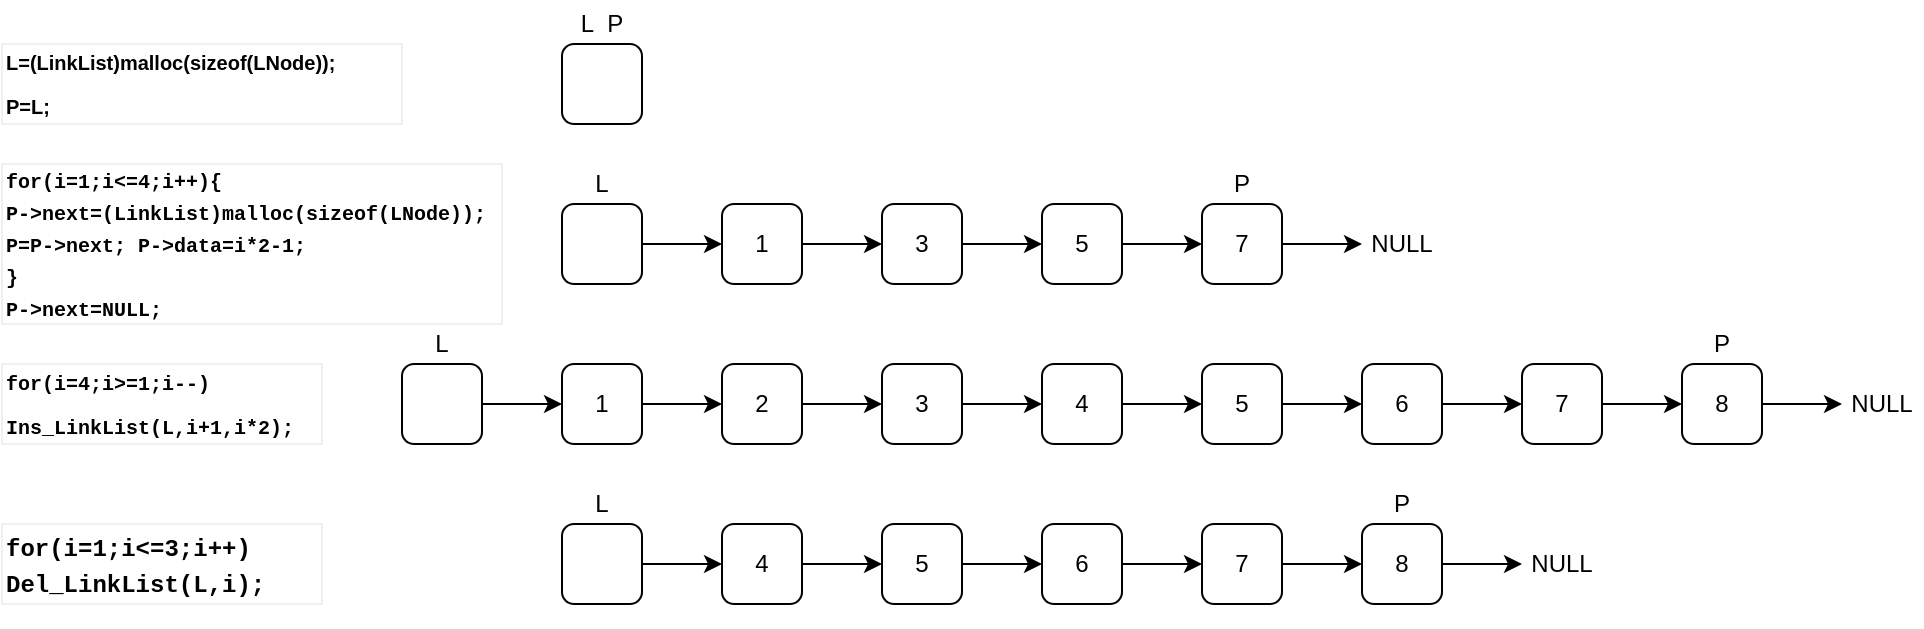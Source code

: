 <mxfile>
    <diagram id="RzM6mf8b3BBjxNKNi7D8" name="Page-1">
        <mxGraphModel dx="1202" dy="479" grid="1" gridSize="10" guides="1" tooltips="1" connect="1" arrows="1" fold="1" page="1" pageScale="1" pageWidth="827" pageHeight="1169" math="0" shadow="0">
            <root>
                <mxCell id="0"/>
                <mxCell id="1" parent="0"/>
                <mxCell id="17" style="edgeStyle=orthogonalEdgeStyle;rounded=0;orthogonalLoop=1;jettySize=auto;html=1;" edge="1" parent="1" source="4" target="7">
                    <mxGeometry relative="1" as="geometry"/>
                </mxCell>
                <mxCell id="4" value="1" style="rounded=1;whiteSpace=wrap;html=1;" vertex="1" parent="1">
                    <mxGeometry x="360" y="160" width="40" height="40" as="geometry"/>
                </mxCell>
                <mxCell id="18" style="edgeStyle=orthogonalEdgeStyle;rounded=0;orthogonalLoop=1;jettySize=auto;html=1;" edge="1" parent="1" source="7" target="9">
                    <mxGeometry relative="1" as="geometry"/>
                </mxCell>
                <mxCell id="7" value="3" style="rounded=1;whiteSpace=wrap;html=1;" vertex="1" parent="1">
                    <mxGeometry x="440" y="160" width="40" height="40" as="geometry"/>
                </mxCell>
                <mxCell id="19" style="edgeStyle=orthogonalEdgeStyle;rounded=0;orthogonalLoop=1;jettySize=auto;html=1;" edge="1" parent="1" source="9" target="11">
                    <mxGeometry relative="1" as="geometry"/>
                </mxCell>
                <mxCell id="9" value="5" style="rounded=1;whiteSpace=wrap;html=1;" vertex="1" parent="1">
                    <mxGeometry x="520" y="160" width="40" height="40" as="geometry"/>
                </mxCell>
                <mxCell id="23" style="edgeStyle=orthogonalEdgeStyle;rounded=0;orthogonalLoop=1;jettySize=auto;html=1;entryX=0;entryY=0.5;entryDx=0;entryDy=0;" edge="1" parent="1" source="11" target="24">
                    <mxGeometry relative="1" as="geometry">
                        <mxPoint x="840.0" y="180" as="targetPoint"/>
                    </mxGeometry>
                </mxCell>
                <mxCell id="11" value="7" style="rounded=1;whiteSpace=wrap;html=1;" vertex="1" parent="1">
                    <mxGeometry x="600" y="160" width="40" height="40" as="geometry"/>
                </mxCell>
                <mxCell id="16" style="edgeStyle=orthogonalEdgeStyle;rounded=0;orthogonalLoop=1;jettySize=auto;html=1;" edge="1" parent="1" source="13" target="4">
                    <mxGeometry relative="1" as="geometry"/>
                </mxCell>
                <mxCell id="13" value="" style="rounded=1;whiteSpace=wrap;html=1;" vertex="1" parent="1">
                    <mxGeometry x="280" y="160" width="40" height="40" as="geometry"/>
                </mxCell>
                <mxCell id="15" value="L" style="text;html=1;strokeColor=none;fillColor=none;align=center;verticalAlign=middle;whiteSpace=wrap;rounded=0;" vertex="1" parent="1">
                    <mxGeometry x="280" y="140" width="40" height="20" as="geometry"/>
                </mxCell>
                <mxCell id="24" value="NULL" style="text;html=1;strokeColor=none;fillColor=none;align=center;verticalAlign=middle;whiteSpace=wrap;rounded=0;" vertex="1" parent="1">
                    <mxGeometry x="680" y="170" width="40" height="20" as="geometry"/>
                </mxCell>
                <mxCell id="26" value="P" style="text;html=1;strokeColor=none;fillColor=none;align=center;verticalAlign=middle;whiteSpace=wrap;rounded=0;" vertex="1" parent="1">
                    <mxGeometry x="600" y="140" width="40" height="20" as="geometry"/>
                </mxCell>
                <mxCell id="27" value="" style="rounded=1;whiteSpace=wrap;html=1;" vertex="1" parent="1">
                    <mxGeometry x="280" y="80" width="40" height="40" as="geometry"/>
                </mxCell>
                <mxCell id="28" value="L&amp;nbsp; P" style="text;html=1;strokeColor=none;fillColor=none;align=center;verticalAlign=middle;whiteSpace=wrap;rounded=0;" vertex="1" parent="1">
                    <mxGeometry x="280" y="60" width="40" height="20" as="geometry"/>
                </mxCell>
                <mxCell id="29" value="&lt;font style=&quot;font-size: 10px&quot;&gt;&lt;br&gt;&lt;/font&gt;&lt;h3 class=&quot;mark_name colorDeep&quot; style=&quot;font-size: 10px&quot;&gt;&lt;strong&gt;&lt;font style=&quot;font-size: 10px&quot;&gt;L=(LinkList)malloc(sizeof(LNode));&lt;/font&gt;&lt;/strong&gt;&lt;/h3&gt;&lt;h3 class=&quot;mark_name colorDeep&quot; style=&quot;font-size: 10px&quot;&gt;&lt;strong&gt;&lt;font style=&quot;font-size: 10px&quot;&gt;P=L;&lt;/font&gt;&lt;/strong&gt;&lt;/h3&gt;&lt;font style=&quot;font-size: 10px&quot;&gt;&lt;br&gt;&lt;/font&gt;" style="text;html=1;fillColor=none;align=left;verticalAlign=middle;whiteSpace=wrap;rounded=0;strokeColor=#f0f0f0;" vertex="1" parent="1">
                    <mxGeometry y="80" width="200" height="40" as="geometry"/>
                </mxCell>
                <mxCell id="31" value="&lt;font style=&quot;font-size: 10px ; line-height: 0%&quot; face=&quot;Courier New&quot;&gt;&lt;h3 class=&quot;mark_name colorDeep&quot; style=&quot;line-height: 50%&quot;&gt;&lt;p style=&quot;text-align: justify ; font-size: 10px&quot;&gt;for(i=1;i&amp;lt;=4;i++){&lt;/p&gt;&lt;p style=&quot;text-align: justify ; font-size: 10px&quot;&gt;&lt;span style=&quot;font-size: 10px&quot;&gt;&lt;span&gt;P-&amp;gt;next=(LinkList)malloc(sizeof(LNode));&lt;/span&gt;&lt;/span&gt;&lt;/p&gt;&lt;p style=&quot;text-align: justify ; font-size: 10px&quot;&gt;&lt;span&gt;P=P-&amp;gt;next; P-&amp;gt;data=i*2-1;&lt;/span&gt;&lt;/p&gt;&lt;p style=&quot;text-align: justify ; font-size: 10px&quot;&gt;&lt;span&gt;}&lt;/span&gt;&lt;/p&gt;&lt;/h3&gt;&lt;h3 class=&quot;mark_name colorDeep&quot;&gt;&lt;span style=&quot;font-size: 10px&quot;&gt;P-&amp;gt;next=NULL;&lt;/span&gt;&lt;/h3&gt;&lt;/font&gt;" style="text;html=1;fillColor=none;align=left;verticalAlign=middle;whiteSpace=wrap;rounded=0;strokeColor=#f0f0f0;" vertex="1" parent="1">
                    <mxGeometry y="140" width="250" height="80" as="geometry"/>
                </mxCell>
                <mxCell id="32" style="edgeStyle=orthogonalEdgeStyle;rounded=0;orthogonalLoop=1;jettySize=auto;html=1;" edge="1" source="33" target="35" parent="1">
                    <mxGeometry relative="1" as="geometry"/>
                </mxCell>
                <mxCell id="33" value="1" style="rounded=1;whiteSpace=wrap;html=1;" vertex="1" parent="1">
                    <mxGeometry x="280" y="240" width="40" height="40" as="geometry"/>
                </mxCell>
                <mxCell id="34" style="edgeStyle=orthogonalEdgeStyle;rounded=0;orthogonalLoop=1;jettySize=auto;html=1;" edge="1" source="35" target="37" parent="1">
                    <mxGeometry relative="1" as="geometry"/>
                </mxCell>
                <mxCell id="35" value="2" style="rounded=1;whiteSpace=wrap;html=1;" vertex="1" parent="1">
                    <mxGeometry x="360" y="240" width="40" height="40" as="geometry"/>
                </mxCell>
                <mxCell id="49" style="edgeStyle=orthogonalEdgeStyle;rounded=0;orthogonalLoop=1;jettySize=auto;html=1;" edge="1" parent="1" source="37" target="48">
                    <mxGeometry relative="1" as="geometry"/>
                </mxCell>
                <mxCell id="37" value="3" style="rounded=1;whiteSpace=wrap;html=1;" vertex="1" parent="1">
                    <mxGeometry x="440" y="240" width="40" height="40" as="geometry"/>
                </mxCell>
                <mxCell id="38" style="edgeStyle=orthogonalEdgeStyle;rounded=0;orthogonalLoop=1;jettySize=auto;html=1;entryX=0;entryY=0.5;entryDx=0;entryDy=0;" edge="1" source="39" target="43" parent="1">
                    <mxGeometry relative="1" as="geometry">
                        <mxPoint x="1080.0" y="260" as="targetPoint"/>
                    </mxGeometry>
                </mxCell>
                <mxCell id="39" value="8" style="rounded=1;whiteSpace=wrap;html=1;" vertex="1" parent="1">
                    <mxGeometry x="840" y="240" width="40" height="40" as="geometry"/>
                </mxCell>
                <mxCell id="40" style="edgeStyle=orthogonalEdgeStyle;rounded=0;orthogonalLoop=1;jettySize=auto;html=1;" edge="1" source="41" target="33" parent="1">
                    <mxGeometry relative="1" as="geometry"/>
                </mxCell>
                <mxCell id="41" value="" style="rounded=1;whiteSpace=wrap;html=1;" vertex="1" parent="1">
                    <mxGeometry x="200" y="240" width="40" height="40" as="geometry"/>
                </mxCell>
                <mxCell id="42" value="L" style="text;html=1;strokeColor=none;fillColor=none;align=center;verticalAlign=middle;whiteSpace=wrap;rounded=0;" vertex="1" parent="1">
                    <mxGeometry x="200" y="220" width="40" height="20" as="geometry"/>
                </mxCell>
                <mxCell id="43" value="NULL" style="text;html=1;strokeColor=none;fillColor=none;align=center;verticalAlign=middle;whiteSpace=wrap;rounded=0;" vertex="1" parent="1">
                    <mxGeometry x="920" y="250" width="40" height="20" as="geometry"/>
                </mxCell>
                <mxCell id="44" value="P" style="text;html=1;strokeColor=none;fillColor=none;align=center;verticalAlign=middle;whiteSpace=wrap;rounded=0;" vertex="1" parent="1">
                    <mxGeometry x="840" y="220" width="40" height="20" as="geometry"/>
                </mxCell>
                <mxCell id="47" value="&lt;p style=&quot;line-height: 60%&quot;&gt;&lt;/p&gt;&lt;h3 class=&quot;mark_name colorDeep&quot; style=&quot;text-align: justify ; font-size: 10px&quot;&gt;&lt;font style=&quot;line-height: 60% ; font-size: 10px&quot; face=&quot;Courier New&quot;&gt;for(i=4;i&amp;gt;=1;i--)&lt;/font&gt;&lt;/h3&gt;&lt;h3 class=&quot;mark_name colorDeep&quot; style=&quot;text-align: justify ; font-size: 10px&quot;&gt;&lt;font style=&quot;line-height: 60% ; font-size: 10px&quot; face=&quot;Courier New&quot;&gt;Ins_LinkList(L,i+1,i*2);&lt;/font&gt;&lt;/h3&gt;&lt;p&gt;&lt;/p&gt;" style="text;html=1;fillColor=none;align=left;verticalAlign=middle;whiteSpace=wrap;rounded=0;strokeColor=#f0f0f0;" vertex="1" parent="1">
                    <mxGeometry y="240" width="160" height="40" as="geometry"/>
                </mxCell>
                <mxCell id="53" style="edgeStyle=orthogonalEdgeStyle;rounded=0;orthogonalLoop=1;jettySize=auto;html=1;" edge="1" parent="1" source="48" target="50">
                    <mxGeometry relative="1" as="geometry"/>
                </mxCell>
                <mxCell id="48" value="4" style="rounded=1;whiteSpace=wrap;html=1;" vertex="1" parent="1">
                    <mxGeometry x="520" y="240" width="40" height="40" as="geometry"/>
                </mxCell>
                <mxCell id="54" style="edgeStyle=orthogonalEdgeStyle;rounded=0;orthogonalLoop=1;jettySize=auto;html=1;" edge="1" parent="1" source="50" target="51">
                    <mxGeometry relative="1" as="geometry"/>
                </mxCell>
                <mxCell id="50" value="5" style="rounded=1;whiteSpace=wrap;html=1;" vertex="1" parent="1">
                    <mxGeometry x="600" y="240" width="40" height="40" as="geometry"/>
                </mxCell>
                <mxCell id="55" style="edgeStyle=orthogonalEdgeStyle;rounded=0;orthogonalLoop=1;jettySize=auto;html=1;" edge="1" parent="1" source="51" target="52">
                    <mxGeometry relative="1" as="geometry"/>
                </mxCell>
                <mxCell id="51" value="6" style="rounded=1;whiteSpace=wrap;html=1;" vertex="1" parent="1">
                    <mxGeometry x="680" y="240" width="40" height="40" as="geometry"/>
                </mxCell>
                <mxCell id="56" style="edgeStyle=orthogonalEdgeStyle;rounded=0;orthogonalLoop=1;jettySize=auto;html=1;" edge="1" parent="1" source="52" target="39">
                    <mxGeometry relative="1" as="geometry"/>
                </mxCell>
                <mxCell id="52" value="7" style="rounded=1;whiteSpace=wrap;html=1;" vertex="1" parent="1">
                    <mxGeometry x="760" y="240" width="40" height="40" as="geometry"/>
                </mxCell>
                <mxCell id="57" value="&lt;p style=&quot;line-height: 60%&quot;&gt;&lt;/p&gt;&lt;h3 class=&quot;mark_name colorDeep&quot;&gt;&lt;p&gt;&lt;span style=&quot;font-size: 12px&quot;&gt;&lt;font face=&quot;Courier New&quot;&gt;for(i=1;i&amp;lt;=3;i++) Del_LinkList(L,i);&lt;/font&gt;&lt;/span&gt;&lt;/p&gt;&lt;/h3&gt;&lt;p&gt;&lt;/p&gt;" style="text;html=1;fillColor=none;align=left;verticalAlign=middle;whiteSpace=wrap;rounded=0;strokeColor=#f0f0f0;" vertex="1" parent="1">
                    <mxGeometry y="320" width="160" height="40" as="geometry"/>
                </mxCell>
                <mxCell id="74" style="edgeStyle=orthogonalEdgeStyle;rounded=0;orthogonalLoop=1;jettySize=auto;html=1;" edge="1" parent="1" source="59" target="66">
                    <mxGeometry relative="1" as="geometry"/>
                </mxCell>
                <mxCell id="59" value="" style="rounded=1;whiteSpace=wrap;html=1;" vertex="1" parent="1">
                    <mxGeometry x="280" y="320" width="40" height="40" as="geometry"/>
                </mxCell>
                <mxCell id="60" value="L" style="text;html=1;strokeColor=none;fillColor=none;align=center;verticalAlign=middle;whiteSpace=wrap;rounded=0;" vertex="1" parent="1">
                    <mxGeometry x="280" y="300" width="40" height="20" as="geometry"/>
                </mxCell>
                <mxCell id="61" style="edgeStyle=orthogonalEdgeStyle;rounded=0;orthogonalLoop=1;jettySize=auto;html=1;entryX=0;entryY=0.5;entryDx=0;entryDy=0;" edge="1" source="62" target="63" parent="1">
                    <mxGeometry relative="1" as="geometry">
                        <mxPoint x="920.0" y="340" as="targetPoint"/>
                    </mxGeometry>
                </mxCell>
                <mxCell id="62" value="8" style="rounded=1;whiteSpace=wrap;html=1;" vertex="1" parent="1">
                    <mxGeometry x="680" y="320" width="40" height="40" as="geometry"/>
                </mxCell>
                <mxCell id="63" value="NULL" style="text;html=1;strokeColor=none;fillColor=none;align=center;verticalAlign=middle;whiteSpace=wrap;rounded=0;" vertex="1" parent="1">
                    <mxGeometry x="760" y="330" width="40" height="20" as="geometry"/>
                </mxCell>
                <mxCell id="64" value="P" style="text;html=1;strokeColor=none;fillColor=none;align=center;verticalAlign=middle;whiteSpace=wrap;rounded=0;" vertex="1" parent="1">
                    <mxGeometry x="680" y="300" width="40" height="20" as="geometry"/>
                </mxCell>
                <mxCell id="65" style="edgeStyle=orthogonalEdgeStyle;rounded=0;orthogonalLoop=1;jettySize=auto;html=1;" edge="1" source="66" target="68" parent="1">
                    <mxGeometry relative="1" as="geometry"/>
                </mxCell>
                <mxCell id="66" value="4" style="rounded=1;whiteSpace=wrap;html=1;" vertex="1" parent="1">
                    <mxGeometry x="360" y="320" width="40" height="40" as="geometry"/>
                </mxCell>
                <mxCell id="67" style="edgeStyle=orthogonalEdgeStyle;rounded=0;orthogonalLoop=1;jettySize=auto;html=1;" edge="1" source="68" target="70" parent="1">
                    <mxGeometry relative="1" as="geometry"/>
                </mxCell>
                <mxCell id="68" value="5" style="rounded=1;whiteSpace=wrap;html=1;" vertex="1" parent="1">
                    <mxGeometry x="440" y="320" width="40" height="40" as="geometry"/>
                </mxCell>
                <mxCell id="69" style="edgeStyle=orthogonalEdgeStyle;rounded=0;orthogonalLoop=1;jettySize=auto;html=1;" edge="1" source="70" target="72" parent="1">
                    <mxGeometry relative="1" as="geometry"/>
                </mxCell>
                <mxCell id="70" value="6" style="rounded=1;whiteSpace=wrap;html=1;" vertex="1" parent="1">
                    <mxGeometry x="520" y="320" width="40" height="40" as="geometry"/>
                </mxCell>
                <mxCell id="71" style="edgeStyle=orthogonalEdgeStyle;rounded=0;orthogonalLoop=1;jettySize=auto;html=1;" edge="1" source="72" target="62" parent="1">
                    <mxGeometry relative="1" as="geometry"/>
                </mxCell>
                <mxCell id="72" value="7" style="rounded=1;whiteSpace=wrap;html=1;" vertex="1" parent="1">
                    <mxGeometry x="600" y="320" width="40" height="40" as="geometry"/>
                </mxCell>
            </root>
        </mxGraphModel>
    </diagram>
</mxfile>